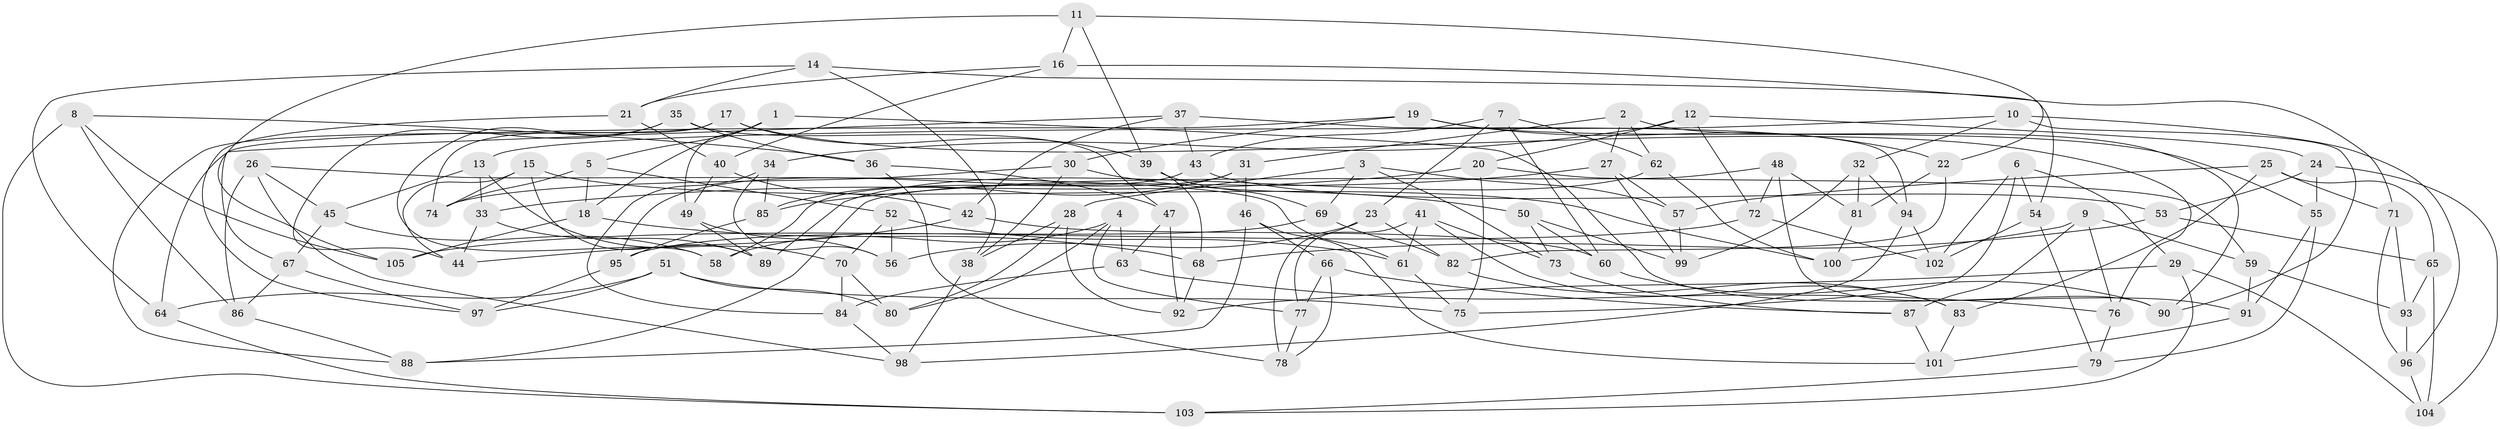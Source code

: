 // coarse degree distribution, {5: 0.14754098360655737, 6: 0.5737704918032787, 4: 0.26229508196721313, 3: 0.01639344262295082}
// Generated by graph-tools (version 1.1) at 2025/24/03/03/25 07:24:23]
// undirected, 105 vertices, 210 edges
graph export_dot {
graph [start="1"]
  node [color=gray90,style=filled];
  1;
  2;
  3;
  4;
  5;
  6;
  7;
  8;
  9;
  10;
  11;
  12;
  13;
  14;
  15;
  16;
  17;
  18;
  19;
  20;
  21;
  22;
  23;
  24;
  25;
  26;
  27;
  28;
  29;
  30;
  31;
  32;
  33;
  34;
  35;
  36;
  37;
  38;
  39;
  40;
  41;
  42;
  43;
  44;
  45;
  46;
  47;
  48;
  49;
  50;
  51;
  52;
  53;
  54;
  55;
  56;
  57;
  58;
  59;
  60;
  61;
  62;
  63;
  64;
  65;
  66;
  67;
  68;
  69;
  70;
  71;
  72;
  73;
  74;
  75;
  76;
  77;
  78;
  79;
  80;
  81;
  82;
  83;
  84;
  85;
  86;
  87;
  88;
  89;
  90;
  91;
  92;
  93;
  94;
  95;
  96;
  97;
  98;
  99;
  100;
  101;
  102;
  103;
  104;
  105;
  1 -- 18;
  1 -- 49;
  1 -- 5;
  1 -- 91;
  2 -- 90;
  2 -- 27;
  2 -- 62;
  2 -- 31;
  3 -- 28;
  3 -- 57;
  3 -- 73;
  3 -- 69;
  4 -- 58;
  4 -- 77;
  4 -- 80;
  4 -- 63;
  5 -- 52;
  5 -- 74;
  5 -- 18;
  6 -- 102;
  6 -- 75;
  6 -- 29;
  6 -- 54;
  7 -- 62;
  7 -- 60;
  7 -- 43;
  7 -- 23;
  8 -- 86;
  8 -- 105;
  8 -- 103;
  8 -- 36;
  9 -- 59;
  9 -- 87;
  9 -- 100;
  9 -- 76;
  10 -- 13;
  10 -- 32;
  10 -- 90;
  10 -- 96;
  11 -- 22;
  11 -- 105;
  11 -- 39;
  11 -- 16;
  12 -- 34;
  12 -- 24;
  12 -- 20;
  12 -- 72;
  13 -- 45;
  13 -- 70;
  13 -- 33;
  14 -- 64;
  14 -- 38;
  14 -- 21;
  14 -- 54;
  15 -- 44;
  15 -- 100;
  15 -- 74;
  15 -- 89;
  16 -- 21;
  16 -- 71;
  16 -- 40;
  17 -- 74;
  17 -- 88;
  17 -- 76;
  17 -- 39;
  18 -- 68;
  18 -- 105;
  19 -- 55;
  19 -- 30;
  19 -- 64;
  19 -- 22;
  20 -- 75;
  20 -- 59;
  20 -- 33;
  21 -- 40;
  21 -- 97;
  22 -- 82;
  22 -- 81;
  23 -- 78;
  23 -- 56;
  23 -- 82;
  24 -- 104;
  24 -- 55;
  24 -- 53;
  25 -- 65;
  25 -- 57;
  25 -- 71;
  25 -- 83;
  26 -- 98;
  26 -- 86;
  26 -- 45;
  26 -- 61;
  27 -- 85;
  27 -- 99;
  27 -- 57;
  28 -- 38;
  28 -- 92;
  28 -- 80;
  29 -- 92;
  29 -- 104;
  29 -- 103;
  30 -- 74;
  30 -- 38;
  30 -- 50;
  31 -- 58;
  31 -- 85;
  31 -- 46;
  32 -- 99;
  32 -- 94;
  32 -- 81;
  33 -- 44;
  33 -- 89;
  34 -- 56;
  34 -- 84;
  34 -- 85;
  35 -- 47;
  35 -- 44;
  35 -- 58;
  35 -- 36;
  36 -- 78;
  36 -- 47;
  37 -- 67;
  37 -- 43;
  37 -- 94;
  37 -- 42;
  38 -- 98;
  39 -- 68;
  39 -- 69;
  40 -- 49;
  40 -- 42;
  41 -- 77;
  41 -- 61;
  41 -- 73;
  41 -- 83;
  42 -- 44;
  42 -- 60;
  43 -- 95;
  43 -- 53;
  45 -- 67;
  45 -- 58;
  46 -- 88;
  46 -- 66;
  46 -- 101;
  47 -- 63;
  47 -- 92;
  48 -- 72;
  48 -- 88;
  48 -- 81;
  48 -- 90;
  49 -- 56;
  49 -- 89;
  50 -- 73;
  50 -- 99;
  50 -- 60;
  51 -- 75;
  51 -- 97;
  51 -- 80;
  51 -- 64;
  52 -- 61;
  52 -- 56;
  52 -- 70;
  53 -- 65;
  53 -- 68;
  54 -- 79;
  54 -- 102;
  55 -- 91;
  55 -- 79;
  57 -- 99;
  59 -- 93;
  59 -- 91;
  60 -- 90;
  61 -- 75;
  62 -- 100;
  62 -- 89;
  63 -- 76;
  63 -- 84;
  64 -- 103;
  65 -- 104;
  65 -- 93;
  66 -- 87;
  66 -- 77;
  66 -- 78;
  67 -- 86;
  67 -- 97;
  68 -- 92;
  69 -- 82;
  69 -- 95;
  70 -- 84;
  70 -- 80;
  71 -- 96;
  71 -- 93;
  72 -- 102;
  72 -- 105;
  73 -- 87;
  76 -- 79;
  77 -- 78;
  79 -- 103;
  81 -- 100;
  82 -- 83;
  83 -- 101;
  84 -- 98;
  85 -- 95;
  86 -- 88;
  87 -- 101;
  91 -- 101;
  93 -- 96;
  94 -- 102;
  94 -- 98;
  95 -- 97;
  96 -- 104;
}
